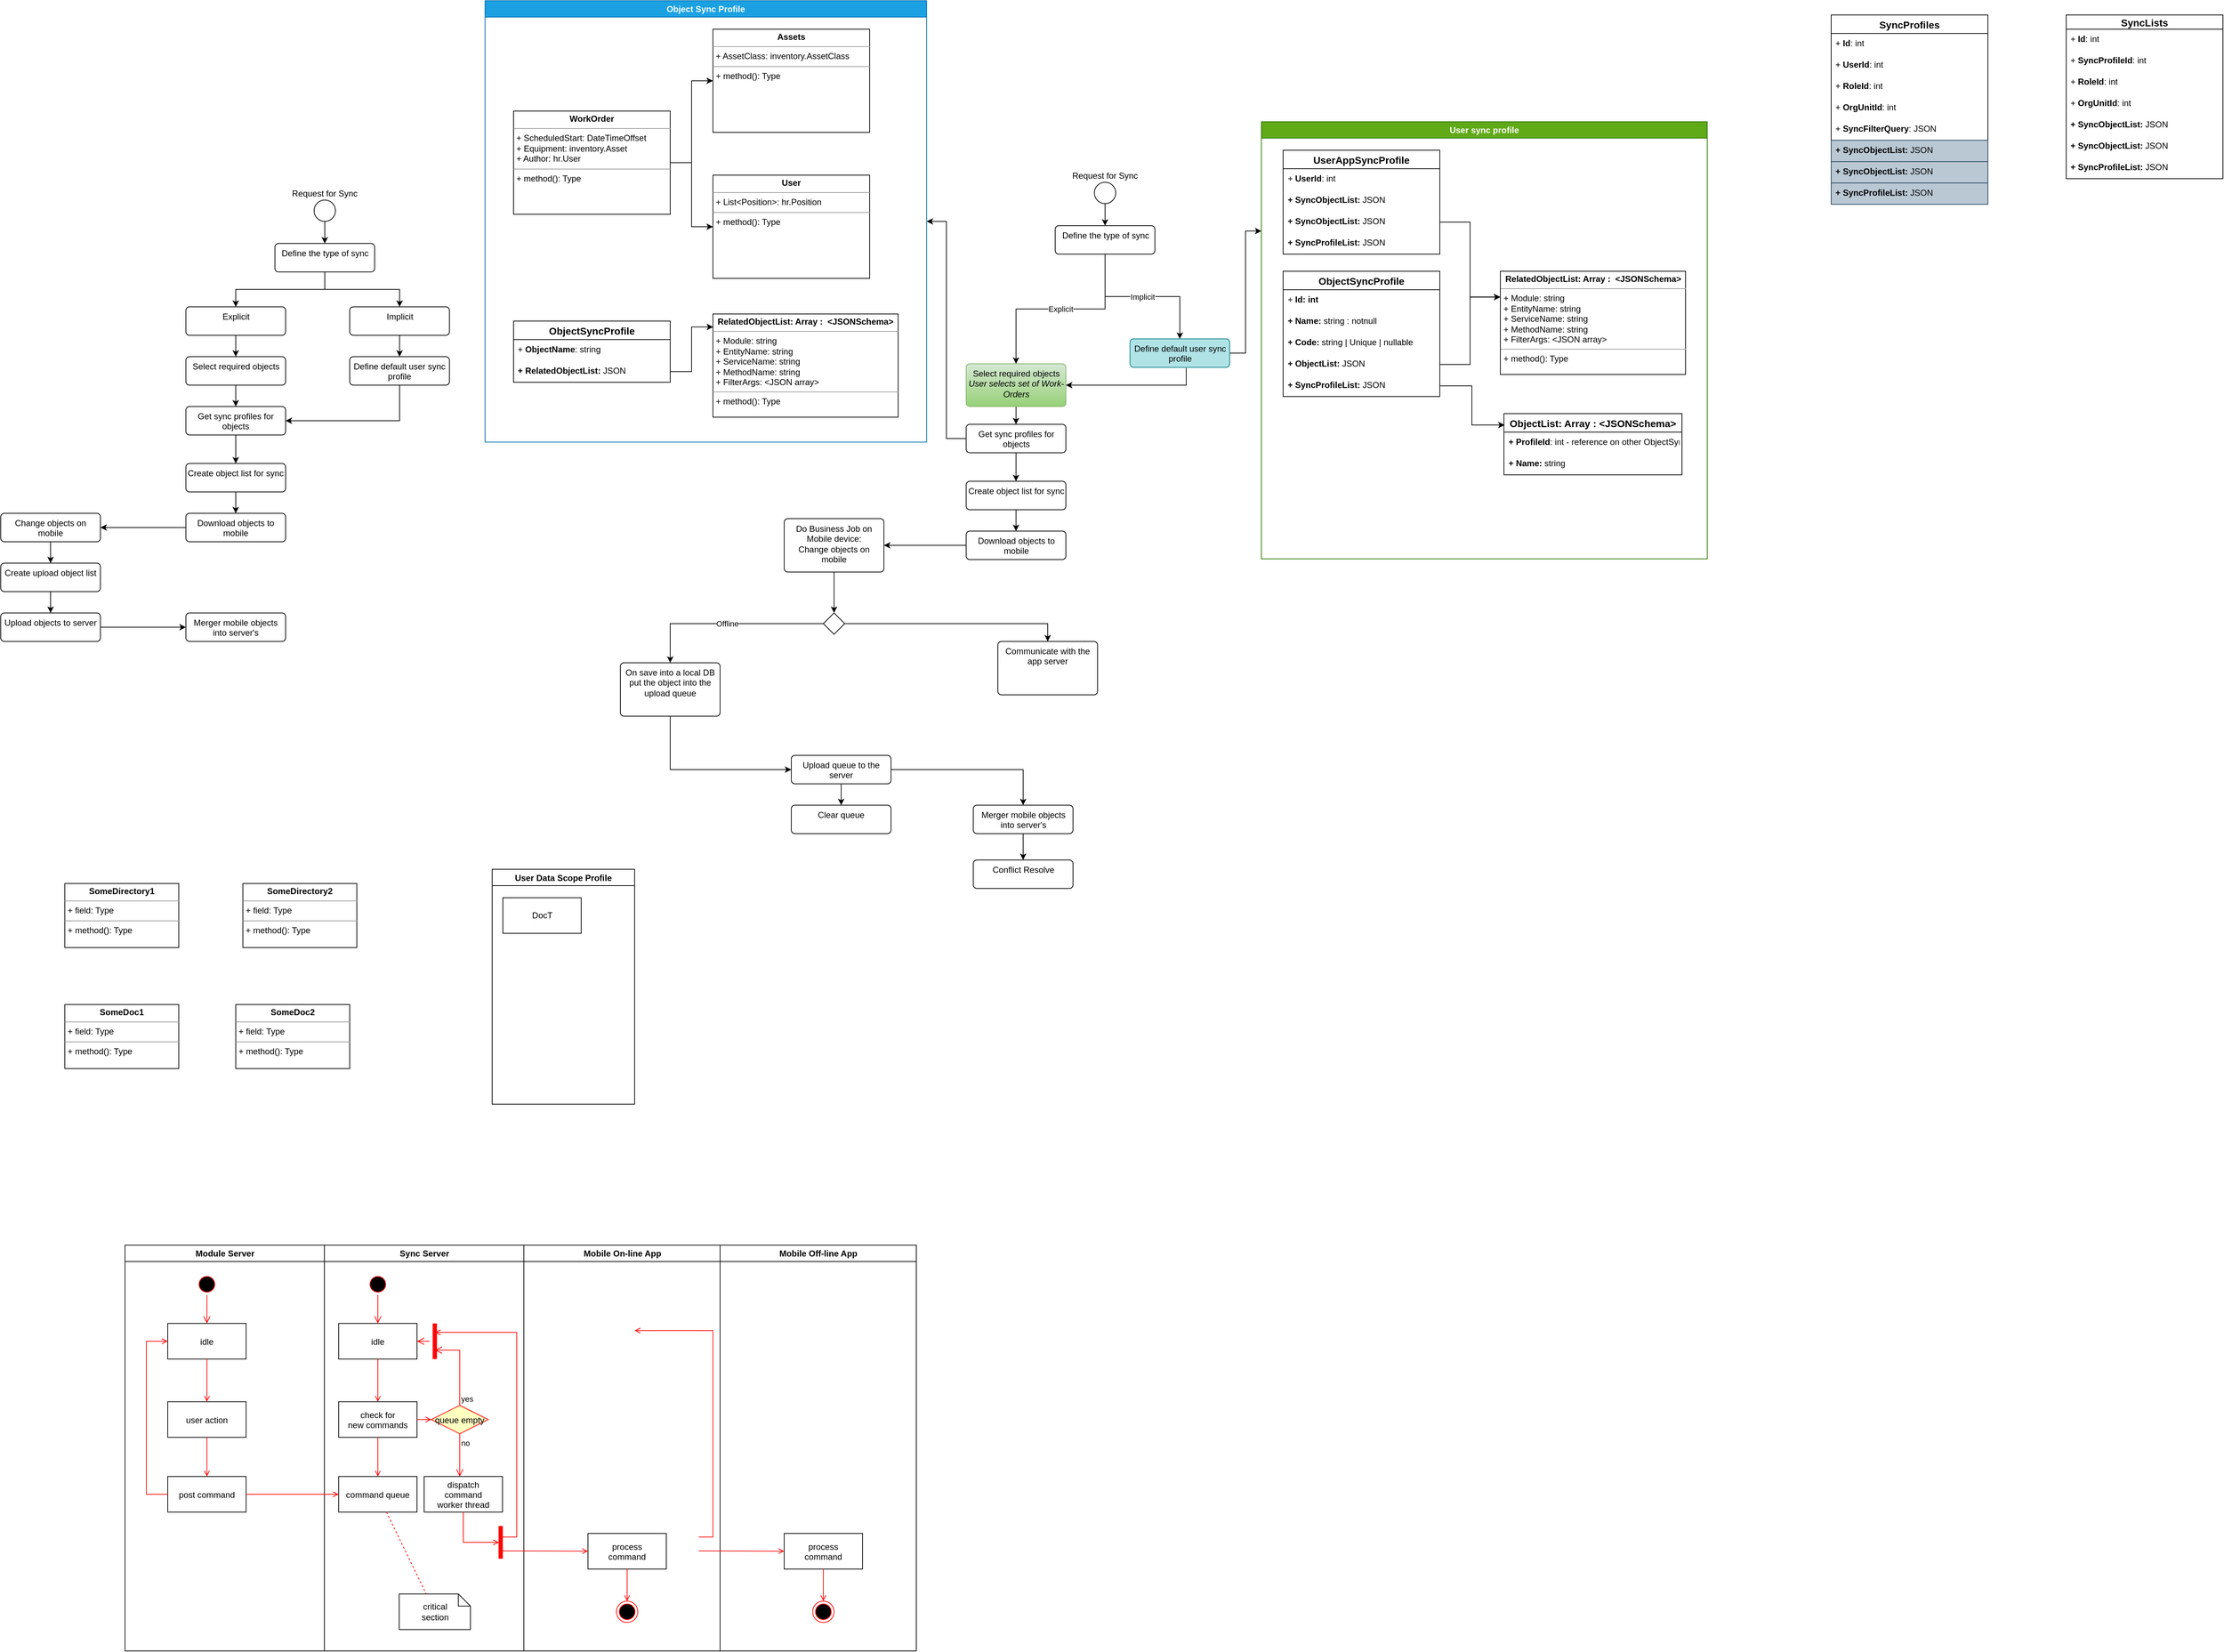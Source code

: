 <mxfile version="20.7.4" type="device" pages="2"><diagram name="Common" id="e7e014a7-5840-1c2e-5031-d8a46d1fe8dd"><mxGraphModel dx="2603" dy="2496" grid="1" gridSize="10" guides="1" tooltips="1" connect="1" arrows="1" fold="1" page="1" pageScale="1" pageWidth="1169" pageHeight="826" background="#ffffff" math="0" shadow="0"><root><mxCell id="0"/><mxCell id="1" parent="0"/><mxCell id="2" value="Module Server" style="swimlane;whiteSpace=wrap" parent="1" vertex="1"><mxGeometry x="164.5" y="128" width="280" height="570" as="geometry"/></mxCell><mxCell id="5" value="" style="ellipse;shape=startState;fillColor=#000000;strokeColor=#ff0000;" parent="2" vertex="1"><mxGeometry x="100" y="40" width="30" height="30" as="geometry"/></mxCell><mxCell id="6" value="" style="edgeStyle=elbowEdgeStyle;elbow=horizontal;verticalAlign=bottom;endArrow=open;endSize=8;strokeColor=#FF0000;endFill=1;rounded=0" parent="2" source="5" target="7" edge="1"><mxGeometry x="100" y="40" as="geometry"><mxPoint x="115" y="110" as="targetPoint"/></mxGeometry></mxCell><mxCell id="7" value="idle" style="" parent="2" vertex="1"><mxGeometry x="60" y="110" width="110" height="50" as="geometry"/></mxCell><mxCell id="8" value="user action" style="" parent="2" vertex="1"><mxGeometry x="60" y="220" width="110" height="50" as="geometry"/></mxCell><mxCell id="9" value="" style="endArrow=open;strokeColor=#FF0000;endFill=1;rounded=0" parent="2" source="7" target="8" edge="1"><mxGeometry relative="1" as="geometry"/></mxCell><mxCell id="10" value="post command" style="" parent="2" vertex="1"><mxGeometry x="60" y="325" width="110" height="50" as="geometry"/></mxCell><mxCell id="11" value="" style="endArrow=open;strokeColor=#FF0000;endFill=1;rounded=0" parent="2" source="8" target="10" edge="1"><mxGeometry relative="1" as="geometry"/></mxCell><mxCell id="12" value="" style="edgeStyle=elbowEdgeStyle;elbow=horizontal;strokeColor=#FF0000;endArrow=open;endFill=1;rounded=0" parent="2" source="10" target="7" edge="1"><mxGeometry width="100" height="100" relative="1" as="geometry"><mxPoint x="160" y="290" as="sourcePoint"/><mxPoint x="260" y="190" as="targetPoint"/><Array as="points"><mxPoint x="30" y="250"/></Array></mxGeometry></mxCell><mxCell id="3" value="Sync Server" style="swimlane;whiteSpace=wrap" parent="1" vertex="1"><mxGeometry x="444.5" y="128" width="280" height="570" as="geometry"/></mxCell><mxCell id="13" value="" style="ellipse;shape=startState;fillColor=#000000;strokeColor=#ff0000;" parent="3" vertex="1"><mxGeometry x="60" y="40" width="30" height="30" as="geometry"/></mxCell><mxCell id="14" value="" style="edgeStyle=elbowEdgeStyle;elbow=horizontal;verticalAlign=bottom;endArrow=open;endSize=8;strokeColor=#FF0000;endFill=1;rounded=0" parent="3" source="13" target="15" edge="1"><mxGeometry x="40" y="20" as="geometry"><mxPoint x="55" y="90" as="targetPoint"/></mxGeometry></mxCell><mxCell id="15" value="idle" style="" parent="3" vertex="1"><mxGeometry x="20" y="110" width="110" height="50" as="geometry"/></mxCell><mxCell id="16" value="check for &#10;new commands" style="" parent="3" vertex="1"><mxGeometry x="20" y="220" width="110" height="50" as="geometry"/></mxCell><mxCell id="17" value="" style="endArrow=open;strokeColor=#FF0000;endFill=1;rounded=0" parent="3" source="15" target="16" edge="1"><mxGeometry relative="1" as="geometry"/></mxCell><mxCell id="18" value="command queue" style="" parent="3" vertex="1"><mxGeometry x="20" y="325" width="110" height="50" as="geometry"/></mxCell><mxCell id="19" value="" style="endArrow=open;strokeColor=#FF0000;endFill=1;rounded=0" parent="3" source="16" target="18" edge="1"><mxGeometry relative="1" as="geometry"/></mxCell><mxCell id="21" value="queue empty" style="rhombus;fillColor=#ffffc0;strokeColor=#ff0000;" parent="3" vertex="1"><mxGeometry x="150" y="225" width="80" height="40" as="geometry"/></mxCell><mxCell id="22" value="yes" style="edgeStyle=elbowEdgeStyle;elbow=horizontal;align=left;verticalAlign=bottom;endArrow=open;endSize=8;strokeColor=#FF0000;exitX=0.5;exitY=0;endFill=1;rounded=0;entryX=0.75;entryY=0.5;entryPerimeter=0" parent="3" source="21" target="25" edge="1"><mxGeometry x="-1" relative="1" as="geometry"><mxPoint x="160" y="150" as="targetPoint"/><Array as="points"><mxPoint x="190" y="180"/></Array></mxGeometry></mxCell><mxCell id="23" value="no" style="edgeStyle=elbowEdgeStyle;elbow=horizontal;align=left;verticalAlign=top;endArrow=open;endSize=8;strokeColor=#FF0000;endFill=1;rounded=0" parent="3" source="21" target="30" edge="1"><mxGeometry x="-1" relative="1" as="geometry"><mxPoint x="190" y="305" as="targetPoint"/></mxGeometry></mxCell><mxCell id="24" value="" style="endArrow=open;strokeColor=#FF0000;endFill=1;rounded=0" parent="3" source="16" target="21" edge="1"><mxGeometry relative="1" as="geometry"/></mxCell><mxCell id="25" value="" style="shape=line;strokeWidth=6;strokeColor=#ff0000;rotation=90" parent="3" vertex="1"><mxGeometry x="130" y="127.5" width="50" height="15" as="geometry"/></mxCell><mxCell id="26" value="" style="edgeStyle=elbowEdgeStyle;elbow=horizontal;verticalAlign=bottom;endArrow=open;endSize=8;strokeColor=#FF0000;endFill=1;rounded=0" parent="3" source="25" target="15" edge="1"><mxGeometry x="130" y="90" as="geometry"><mxPoint x="230" y="140" as="targetPoint"/></mxGeometry></mxCell><mxCell id="30" value="dispatch&#10;command&#10;worker thread" style="" parent="3" vertex="1"><mxGeometry x="140" y="325" width="110" height="50" as="geometry"/></mxCell><mxCell id="31" value="critical&#10;section" style="shape=note;whiteSpace=wrap;size=17" parent="3" vertex="1"><mxGeometry x="105" y="490" width="100" height="50" as="geometry"/></mxCell><mxCell id="32" value="" style="endArrow=none;strokeColor=#FF0000;endFill=0;rounded=0;dashed=1" parent="3" source="18" target="31" edge="1"><mxGeometry relative="1" as="geometry"/></mxCell><mxCell id="34" value="" style="whiteSpace=wrap;strokeColor=#FF0000;fillColor=#FF0000" parent="3" vertex="1"><mxGeometry x="245" y="395" width="5" height="45" as="geometry"/></mxCell><mxCell id="41" value="" style="edgeStyle=elbowEdgeStyle;elbow=horizontal;entryX=0;entryY=0.5;strokeColor=#FF0000;endArrow=open;endFill=1;rounded=0" parent="3" source="30" target="34" edge="1"><mxGeometry width="100" height="100" relative="1" as="geometry"><mxPoint x="60" y="480" as="sourcePoint"/><mxPoint x="160" y="380" as="targetPoint"/><Array as="points"><mxPoint x="195" y="400"/></Array></mxGeometry></mxCell><mxCell id="4" value="Mobile On-line App" style="swimlane;whiteSpace=wrap;startSize=23;" parent="1" vertex="1"><mxGeometry x="724.5" y="128" width="275.5" height="570" as="geometry"/></mxCell><mxCell id="33" value="process&#10;command" style="" parent="4" vertex="1"><mxGeometry x="90" y="405" width="110" height="50" as="geometry"/></mxCell><mxCell id="35" value="" style="edgeStyle=elbowEdgeStyle;elbow=horizontal;strokeColor=#FF0000;endArrow=open;endFill=1;rounded=0;entryX=0.25;entryY=0.5;entryPerimeter=0" parent="4" target="25" edge="1"><mxGeometry width="100" height="100" relative="1" as="geometry"><mxPoint x="-30" y="410" as="sourcePoint"/><mxPoint x="-120" y="120" as="targetPoint"/><Array as="points"><mxPoint x="-10" y="135"/></Array></mxGeometry></mxCell><mxCell id="37" value="" style="edgeStyle=none;strokeColor=#FF0000;endArrow=open;endFill=1;rounded=0" parent="4" target="33" edge="1"><mxGeometry width="100" height="100" relative="1" as="geometry"><mxPoint x="-30" y="429.5" as="sourcePoint"/><mxPoint x="90" y="429.5" as="targetPoint"/></mxGeometry></mxCell><mxCell id="38" value="" style="ellipse;shape=endState;fillColor=#000000;strokeColor=#ff0000" parent="4" vertex="1"><mxGeometry x="130" y="500" width="30" height="30" as="geometry"/></mxCell><mxCell id="39" value="" style="endArrow=open;strokeColor=#FF0000;endFill=1;rounded=0" parent="4" source="33" target="38" edge="1"><mxGeometry relative="1" as="geometry"/></mxCell><mxCell id="20" value="" style="endArrow=open;strokeColor=#FF0000;endFill=1;rounded=0" parent="1" source="10" target="18" edge="1"><mxGeometry relative="1" as="geometry"/></mxCell><mxCell id="OcPNVR5QsY67II1KAnxk-53" value="Mobile Off-line App" style="swimlane;whiteSpace=wrap;startSize=23;" parent="1" vertex="1"><mxGeometry x="1000" y="128" width="275.5" height="570" as="geometry"/></mxCell><mxCell id="OcPNVR5QsY67II1KAnxk-54" value="process&#10;command" style="" parent="OcPNVR5QsY67II1KAnxk-53" vertex="1"><mxGeometry x="90" y="405" width="110" height="50" as="geometry"/></mxCell><mxCell id="OcPNVR5QsY67II1KAnxk-55" value="" style="edgeStyle=elbowEdgeStyle;elbow=horizontal;strokeColor=#FF0000;endArrow=open;endFill=1;rounded=0;entryX=0.25;entryY=0.5;entryPerimeter=0" parent="OcPNVR5QsY67II1KAnxk-53" edge="1"><mxGeometry width="100" height="100" relative="1" as="geometry"><mxPoint x="-30" y="410" as="sourcePoint"/><mxPoint x="-120" y="120" as="targetPoint"/><Array as="points"><mxPoint x="-10" y="135"/></Array></mxGeometry></mxCell><mxCell id="OcPNVR5QsY67II1KAnxk-56" value="" style="edgeStyle=none;strokeColor=#FF0000;endArrow=open;endFill=1;rounded=0" parent="OcPNVR5QsY67II1KAnxk-53" target="OcPNVR5QsY67II1KAnxk-54" edge="1"><mxGeometry width="100" height="100" relative="1" as="geometry"><mxPoint x="-30" y="429.5" as="sourcePoint"/><mxPoint x="90" y="429.5" as="targetPoint"/></mxGeometry></mxCell><mxCell id="OcPNVR5QsY67II1KAnxk-57" value="" style="ellipse;shape=endState;fillColor=#000000;strokeColor=#ff0000" parent="OcPNVR5QsY67II1KAnxk-53" vertex="1"><mxGeometry x="130" y="500" width="30" height="30" as="geometry"/></mxCell><mxCell id="OcPNVR5QsY67II1KAnxk-58" value="" style="endArrow=open;strokeColor=#FF0000;endFill=1;rounded=0" parent="OcPNVR5QsY67II1KAnxk-53" source="OcPNVR5QsY67II1KAnxk-54" target="OcPNVR5QsY67II1KAnxk-57" edge="1"><mxGeometry relative="1" as="geometry"/></mxCell><mxCell id="ZNuJ8HaLEl6DQSjuQc1f-42" value="&lt;p style=&quot;margin:0px;margin-top:4px;text-align:center;&quot;&gt;&lt;b&gt;SomeDirectory1&lt;/b&gt;&lt;/p&gt;&lt;hr size=&quot;1&quot;&gt;&lt;p style=&quot;margin:0px;margin-left:4px;&quot;&gt;+ field: Type&lt;/p&gt;&lt;hr size=&quot;1&quot;&gt;&lt;p style=&quot;margin:0px;margin-left:4px;&quot;&gt;+ method(): Type&lt;/p&gt;" style="verticalAlign=top;align=left;overflow=fill;fontSize=12;fontFamily=Helvetica;html=1;" parent="1" vertex="1"><mxGeometry x="80" y="-380" width="160" height="90" as="geometry"/></mxCell><mxCell id="ZNuJ8HaLEl6DQSjuQc1f-43" value="&lt;p style=&quot;margin:0px;margin-top:4px;text-align:center;&quot;&gt;&lt;b&gt;SomeDirectory2&lt;/b&gt;&lt;/p&gt;&lt;hr size=&quot;1&quot;&gt;&lt;p style=&quot;margin:0px;margin-left:4px;&quot;&gt;+ field: Type&lt;/p&gt;&lt;hr size=&quot;1&quot;&gt;&lt;p style=&quot;margin:0px;margin-left:4px;&quot;&gt;+ method(): Type&lt;/p&gt;" style="verticalAlign=top;align=left;overflow=fill;fontSize=12;fontFamily=Helvetica;html=1;" parent="1" vertex="1"><mxGeometry x="330" y="-380" width="160" height="90" as="geometry"/></mxCell><mxCell id="ZNuJ8HaLEl6DQSjuQc1f-44" value="&lt;p style=&quot;margin:0px;margin-top:4px;text-align:center;&quot;&gt;&lt;b&gt;SomeDoc1&lt;/b&gt;&lt;/p&gt;&lt;hr size=&quot;1&quot;&gt;&lt;p style=&quot;margin:0px;margin-left:4px;&quot;&gt;+ field: Type&lt;/p&gt;&lt;hr size=&quot;1&quot;&gt;&lt;p style=&quot;margin:0px;margin-left:4px;&quot;&gt;+ method(): Type&lt;/p&gt;" style="verticalAlign=top;align=left;overflow=fill;fontSize=12;fontFamily=Helvetica;html=1;" parent="1" vertex="1"><mxGeometry x="80" y="-210" width="160" height="90" as="geometry"/></mxCell><mxCell id="ZNuJ8HaLEl6DQSjuQc1f-45" value="&lt;p style=&quot;margin:0px;margin-top:4px;text-align:center;&quot;&gt;&lt;b&gt;SomeDoc2&lt;/b&gt;&lt;/p&gt;&lt;hr size=&quot;1&quot;&gt;&lt;p style=&quot;margin:0px;margin-left:4px;&quot;&gt;+ field: Type&lt;/p&gt;&lt;hr size=&quot;1&quot;&gt;&lt;p style=&quot;margin:0px;margin-left:4px;&quot;&gt;+ method(): Type&lt;/p&gt;" style="verticalAlign=top;align=left;overflow=fill;fontSize=12;fontFamily=Helvetica;html=1;" parent="1" vertex="1"><mxGeometry x="320" y="-210" width="160" height="90" as="geometry"/></mxCell><mxCell id="ZNuJ8HaLEl6DQSjuQc1f-46" value="User Data Scope Profile" style="swimlane;" parent="1" vertex="1"><mxGeometry x="680" y="-400" width="200" height="330" as="geometry"/></mxCell><mxCell id="ZNuJ8HaLEl6DQSjuQc1f-48" value="DocT" style="html=1;" parent="ZNuJ8HaLEl6DQSjuQc1f-46" vertex="1"><mxGeometry x="15" y="40" width="110" height="50" as="geometry"/></mxCell><mxCell id="ZNuJ8HaLEl6DQSjuQc1f-51" style="edgeStyle=orthogonalEdgeStyle;rounded=0;orthogonalLoop=1;jettySize=auto;html=1;exitX=0.5;exitY=1;exitDx=0;exitDy=0;" parent="1" source="ZNuJ8HaLEl6DQSjuQc1f-49" target="ZNuJ8HaLEl6DQSjuQc1f-50" edge="1"><mxGeometry relative="1" as="geometry"/></mxCell><mxCell id="ZNuJ8HaLEl6DQSjuQc1f-49" value="Request for Sync" style="ellipse;spacingTop=-50;" parent="1" vertex="1"><mxGeometry x="430" y="-1340" width="30" height="30" as="geometry"/></mxCell><mxCell id="ZNuJ8HaLEl6DQSjuQc1f-54" style="edgeStyle=orthogonalEdgeStyle;rounded=0;orthogonalLoop=1;jettySize=auto;html=1;exitX=0.5;exitY=1;exitDx=0;exitDy=0;" parent="1" source="ZNuJ8HaLEl6DQSjuQc1f-50" target="ZNuJ8HaLEl6DQSjuQc1f-53" edge="1"><mxGeometry relative="1" as="geometry"/></mxCell><mxCell id="ZNuJ8HaLEl6DQSjuQc1f-55" style="edgeStyle=orthogonalEdgeStyle;rounded=0;orthogonalLoop=1;jettySize=auto;html=1;exitX=0.5;exitY=1;exitDx=0;exitDy=0;entryX=0.5;entryY=0;entryDx=0;entryDy=0;" parent="1" source="ZNuJ8HaLEl6DQSjuQc1f-50" target="ZNuJ8HaLEl6DQSjuQc1f-52" edge="1"><mxGeometry relative="1" as="geometry"/></mxCell><mxCell id="ZNuJ8HaLEl6DQSjuQc1f-50" value="Define the type of sync" style="html=1;align=center;verticalAlign=top;rounded=1;absoluteArcSize=1;arcSize=10;dashed=0;" parent="1" vertex="1"><mxGeometry x="375" y="-1279" width="140" height="40" as="geometry"/></mxCell><mxCell id="ZNuJ8HaLEl6DQSjuQc1f-59" style="edgeStyle=orthogonalEdgeStyle;rounded=0;orthogonalLoop=1;jettySize=auto;html=1;exitX=0.5;exitY=1;exitDx=0;exitDy=0;entryX=0.5;entryY=0;entryDx=0;entryDy=0;" parent="1" source="ZNuJ8HaLEl6DQSjuQc1f-52" target="ZNuJ8HaLEl6DQSjuQc1f-58" edge="1"><mxGeometry relative="1" as="geometry"/></mxCell><mxCell id="ZNuJ8HaLEl6DQSjuQc1f-52" value="Explicit" style="html=1;align=center;verticalAlign=top;rounded=1;absoluteArcSize=1;arcSize=10;dashed=0;" parent="1" vertex="1"><mxGeometry x="250" y="-1190" width="140" height="40" as="geometry"/></mxCell><mxCell id="ZNuJ8HaLEl6DQSjuQc1f-57" style="edgeStyle=orthogonalEdgeStyle;rounded=0;orthogonalLoop=1;jettySize=auto;html=1;exitX=0.5;exitY=1;exitDx=0;exitDy=0;entryX=0.5;entryY=0;entryDx=0;entryDy=0;" parent="1" source="ZNuJ8HaLEl6DQSjuQc1f-53" target="ZNuJ8HaLEl6DQSjuQc1f-56" edge="1"><mxGeometry relative="1" as="geometry"/></mxCell><mxCell id="ZNuJ8HaLEl6DQSjuQc1f-53" value="Implicit" style="html=1;align=center;verticalAlign=top;rounded=1;absoluteArcSize=1;arcSize=10;dashed=0;" parent="1" vertex="1"><mxGeometry x="480" y="-1190" width="140" height="40" as="geometry"/></mxCell><mxCell id="ZNuJ8HaLEl6DQSjuQc1f-64" style="edgeStyle=orthogonalEdgeStyle;rounded=0;orthogonalLoop=1;jettySize=auto;html=1;exitX=0.5;exitY=1;exitDx=0;exitDy=0;entryX=1;entryY=0.5;entryDx=0;entryDy=0;" parent="1" source="ZNuJ8HaLEl6DQSjuQc1f-56" target="ZNuJ8HaLEl6DQSjuQc1f-60" edge="1"><mxGeometry relative="1" as="geometry"/></mxCell><mxCell id="ZNuJ8HaLEl6DQSjuQc1f-56" value="Define default user sync profile" style="html=1;align=center;verticalAlign=top;rounded=1;absoluteArcSize=1;arcSize=10;dashed=0;whiteSpace=wrap;" parent="1" vertex="1"><mxGeometry x="480" y="-1120" width="140" height="40" as="geometry"/></mxCell><mxCell id="ZNuJ8HaLEl6DQSjuQc1f-62" style="edgeStyle=orthogonalEdgeStyle;rounded=0;orthogonalLoop=1;jettySize=auto;html=1;exitX=0.5;exitY=1;exitDx=0;exitDy=0;entryX=0.5;entryY=0;entryDx=0;entryDy=0;" parent="1" source="ZNuJ8HaLEl6DQSjuQc1f-58" target="ZNuJ8HaLEl6DQSjuQc1f-60" edge="1"><mxGeometry relative="1" as="geometry"/></mxCell><mxCell id="ZNuJ8HaLEl6DQSjuQc1f-58" value="Select required objects" style="html=1;align=center;verticalAlign=top;rounded=1;absoluteArcSize=1;arcSize=10;dashed=0;" parent="1" vertex="1"><mxGeometry x="250" y="-1120" width="140" height="40" as="geometry"/></mxCell><mxCell id="ZNuJ8HaLEl6DQSjuQc1f-63" style="edgeStyle=orthogonalEdgeStyle;rounded=0;orthogonalLoop=1;jettySize=auto;html=1;exitX=0.5;exitY=1;exitDx=0;exitDy=0;entryX=0.5;entryY=0;entryDx=0;entryDy=0;" parent="1" source="ZNuJ8HaLEl6DQSjuQc1f-60" target="ZNuJ8HaLEl6DQSjuQc1f-61" edge="1"><mxGeometry relative="1" as="geometry"/></mxCell><mxCell id="ZNuJ8HaLEl6DQSjuQc1f-60" value="Get sync profiles for objects" style="html=1;align=center;verticalAlign=top;rounded=1;absoluteArcSize=1;arcSize=10;dashed=0;whiteSpace=wrap;" parent="1" vertex="1"><mxGeometry x="250" y="-1050" width="140" height="40" as="geometry"/></mxCell><mxCell id="ZNuJ8HaLEl6DQSjuQc1f-66" style="edgeStyle=orthogonalEdgeStyle;rounded=0;orthogonalLoop=1;jettySize=auto;html=1;exitX=0.5;exitY=1;exitDx=0;exitDy=0;entryX=0.5;entryY=0;entryDx=0;entryDy=0;" parent="1" source="ZNuJ8HaLEl6DQSjuQc1f-61" target="ZNuJ8HaLEl6DQSjuQc1f-65" edge="1"><mxGeometry relative="1" as="geometry"/></mxCell><mxCell id="ZNuJ8HaLEl6DQSjuQc1f-61" value="Create object list for sync" style="html=1;align=center;verticalAlign=top;rounded=1;absoluteArcSize=1;arcSize=10;dashed=0;whiteSpace=wrap;" parent="1" vertex="1"><mxGeometry x="250" y="-970" width="140" height="40" as="geometry"/></mxCell><mxCell id="ZNuJ8HaLEl6DQSjuQc1f-68" style="edgeStyle=orthogonalEdgeStyle;rounded=0;orthogonalLoop=1;jettySize=auto;html=1;exitX=0;exitY=0.5;exitDx=0;exitDy=0;entryX=1;entryY=0.5;entryDx=0;entryDy=0;" parent="1" source="ZNuJ8HaLEl6DQSjuQc1f-65" target="ZNuJ8HaLEl6DQSjuQc1f-67" edge="1"><mxGeometry relative="1" as="geometry"/></mxCell><mxCell id="ZNuJ8HaLEl6DQSjuQc1f-65" value="Download objects to mobile" style="html=1;align=center;verticalAlign=top;rounded=1;absoluteArcSize=1;arcSize=10;dashed=0;whiteSpace=wrap;" parent="1" vertex="1"><mxGeometry x="250" y="-900" width="140" height="40" as="geometry"/></mxCell><mxCell id="ZNuJ8HaLEl6DQSjuQc1f-72" style="edgeStyle=orthogonalEdgeStyle;rounded=0;orthogonalLoop=1;jettySize=auto;html=1;exitX=0.5;exitY=1;exitDx=0;exitDy=0;entryX=0.5;entryY=0;entryDx=0;entryDy=0;" parent="1" source="ZNuJ8HaLEl6DQSjuQc1f-67" target="ZNuJ8HaLEl6DQSjuQc1f-69" edge="1"><mxGeometry relative="1" as="geometry"/></mxCell><mxCell id="ZNuJ8HaLEl6DQSjuQc1f-67" value="Change objects on mobile" style="html=1;align=center;verticalAlign=top;rounded=1;absoluteArcSize=1;arcSize=10;dashed=0;whiteSpace=wrap;" parent="1" vertex="1"><mxGeometry x="-10" y="-900" width="140" height="40" as="geometry"/></mxCell><mxCell id="ZNuJ8HaLEl6DQSjuQc1f-73" style="edgeStyle=orthogonalEdgeStyle;rounded=0;orthogonalLoop=1;jettySize=auto;html=1;exitX=0.5;exitY=1;exitDx=0;exitDy=0;entryX=0.5;entryY=0;entryDx=0;entryDy=0;" parent="1" source="ZNuJ8HaLEl6DQSjuQc1f-69" target="ZNuJ8HaLEl6DQSjuQc1f-70" edge="1"><mxGeometry relative="1" as="geometry"/></mxCell><mxCell id="ZNuJ8HaLEl6DQSjuQc1f-69" value="Create upload object list" style="html=1;align=center;verticalAlign=top;rounded=1;absoluteArcSize=1;arcSize=10;dashed=0;whiteSpace=wrap;" parent="1" vertex="1"><mxGeometry x="-10" y="-830" width="140" height="40" as="geometry"/></mxCell><mxCell id="ZNuJ8HaLEl6DQSjuQc1f-74" style="edgeStyle=orthogonalEdgeStyle;rounded=0;orthogonalLoop=1;jettySize=auto;html=1;exitX=1;exitY=0.5;exitDx=0;exitDy=0;" parent="1" source="ZNuJ8HaLEl6DQSjuQc1f-70" target="ZNuJ8HaLEl6DQSjuQc1f-71" edge="1"><mxGeometry relative="1" as="geometry"/></mxCell><mxCell id="ZNuJ8HaLEl6DQSjuQc1f-70" value="Upload objects to server" style="html=1;align=center;verticalAlign=top;rounded=1;absoluteArcSize=1;arcSize=10;dashed=0;whiteSpace=wrap;" parent="1" vertex="1"><mxGeometry x="-10" y="-760" width="140" height="40" as="geometry"/></mxCell><mxCell id="ZNuJ8HaLEl6DQSjuQc1f-71" value="Merger mobile objects into server's" style="html=1;align=center;verticalAlign=top;rounded=1;absoluteArcSize=1;arcSize=10;dashed=0;whiteSpace=wrap;" parent="1" vertex="1"><mxGeometry x="250" y="-760" width="140" height="40" as="geometry"/></mxCell><mxCell id="rJTe4lVsvQhJX86Q5w7L-41" style="edgeStyle=orthogonalEdgeStyle;rounded=0;orthogonalLoop=1;jettySize=auto;html=1;exitX=0.5;exitY=1;exitDx=0;exitDy=0;" parent="1" source="rJTe4lVsvQhJX86Q5w7L-42" target="rJTe4lVsvQhJX86Q5w7L-45" edge="1"><mxGeometry relative="1" as="geometry"/></mxCell><mxCell id="rJTe4lVsvQhJX86Q5w7L-42" value="Request for Sync" style="ellipse;spacingTop=-50;" parent="1" vertex="1"><mxGeometry x="1525.5" y="-1365" width="30" height="30" as="geometry"/></mxCell><mxCell id="rJTe4lVsvQhJX86Q5w7L-43" value="Implicit" style="edgeStyle=orthogonalEdgeStyle;rounded=0;orthogonalLoop=1;jettySize=auto;html=1;exitX=0.5;exitY=1;exitDx=0;exitDy=0;entryX=0.5;entryY=0;entryDx=0;entryDy=0;" parent="1" source="rJTe4lVsvQhJX86Q5w7L-45" target="rJTe4lVsvQhJX86Q5w7L-51" edge="1"><mxGeometry relative="1" as="geometry"><mxPoint x="1645.5" y="-1215" as="targetPoint"/></mxGeometry></mxCell><mxCell id="rJTe4lVsvQhJX86Q5w7L-44" value="Explicit" style="edgeStyle=orthogonalEdgeStyle;rounded=0;orthogonalLoop=1;jettySize=auto;html=1;exitX=0.5;exitY=1;exitDx=0;exitDy=0;entryX=0.5;entryY=0;entryDx=0;entryDy=0;" parent="1" source="rJTe4lVsvQhJX86Q5w7L-45" target="rJTe4lVsvQhJX86Q5w7L-53" edge="1"><mxGeometry relative="1" as="geometry"><mxPoint x="1415.5" y="-1215" as="targetPoint"/></mxGeometry></mxCell><mxCell id="rJTe4lVsvQhJX86Q5w7L-45" value="Define the type of sync" style="html=1;align=center;verticalAlign=top;rounded=1;absoluteArcSize=1;arcSize=10;dashed=0;" parent="1" vertex="1"><mxGeometry x="1470.5" y="-1304" width="140" height="40" as="geometry"/></mxCell><mxCell id="rJTe4lVsvQhJX86Q5w7L-50" style="edgeStyle=orthogonalEdgeStyle;rounded=0;orthogonalLoop=1;jettySize=auto;html=1;exitX=0.564;exitY=1.025;exitDx=0;exitDy=0;entryX=1;entryY=0.5;entryDx=0;entryDy=0;exitPerimeter=0;" parent="1" source="rJTe4lVsvQhJX86Q5w7L-51" target="rJTe4lVsvQhJX86Q5w7L-53" edge="1"><mxGeometry relative="1" as="geometry"><mxPoint x="1645.5" y="-1055" as="sourcePoint"/></mxGeometry></mxCell><mxCell id="rJTe4lVsvQhJX86Q5w7L-120" style="edgeStyle=orthogonalEdgeStyle;rounded=0;orthogonalLoop=1;jettySize=auto;html=1;exitX=1;exitY=0.5;exitDx=0;exitDy=0;entryX=0;entryY=0.25;entryDx=0;entryDy=0;" parent="1" source="rJTe4lVsvQhJX86Q5w7L-51" target="rJTe4lVsvQhJX86Q5w7L-119" edge="1"><mxGeometry relative="1" as="geometry"/></mxCell><mxCell id="rJTe4lVsvQhJX86Q5w7L-51" value="Define default user sync profile" style="html=1;align=center;verticalAlign=top;rounded=1;absoluteArcSize=1;arcSize=10;dashed=0;whiteSpace=wrap;fillColor=#b0e3e6;strokeColor=#0e8088;" parent="1" vertex="1"><mxGeometry x="1575.5" y="-1145" width="140" height="40" as="geometry"/></mxCell><mxCell id="rJTe4lVsvQhJX86Q5w7L-52" style="edgeStyle=orthogonalEdgeStyle;rounded=0;orthogonalLoop=1;jettySize=auto;html=1;entryX=0.5;entryY=0;entryDx=0;entryDy=0;exitX=0.5;exitY=1;exitDx=0;exitDy=0;" parent="1" source="rJTe4lVsvQhJX86Q5w7L-53" target="rJTe4lVsvQhJX86Q5w7L-55" edge="1"><mxGeometry relative="1" as="geometry"><mxPoint x="1335.5" y="-1065" as="sourcePoint"/></mxGeometry></mxCell><mxCell id="rJTe4lVsvQhJX86Q5w7L-53" value="Select required objects&lt;br&gt;&lt;i&gt;User selects set of Work-Orders&lt;/i&gt;" style="html=1;align=center;verticalAlign=top;rounded=1;absoluteArcSize=1;arcSize=10;dashed=0;whiteSpace=wrap;fillColor=#d5e8d4;strokeColor=#82b366;gradientColor=#97d077;" parent="1" vertex="1"><mxGeometry x="1345.5" y="-1110" width="140" height="60" as="geometry"/></mxCell><mxCell id="rJTe4lVsvQhJX86Q5w7L-54" style="edgeStyle=orthogonalEdgeStyle;rounded=0;orthogonalLoop=1;jettySize=auto;html=1;exitX=0.5;exitY=1;exitDx=0;exitDy=0;entryX=0.5;entryY=0;entryDx=0;entryDy=0;" parent="1" source="rJTe4lVsvQhJX86Q5w7L-55" target="rJTe4lVsvQhJX86Q5w7L-57" edge="1"><mxGeometry relative="1" as="geometry"/></mxCell><mxCell id="rJTe4lVsvQhJX86Q5w7L-55" value="Get sync profiles for objects" style="html=1;align=center;verticalAlign=top;rounded=1;absoluteArcSize=1;arcSize=10;dashed=0;whiteSpace=wrap;" parent="1" vertex="1"><mxGeometry x="1345.5" y="-1025" width="140" height="40" as="geometry"/></mxCell><mxCell id="rJTe4lVsvQhJX86Q5w7L-56" style="edgeStyle=orthogonalEdgeStyle;rounded=0;orthogonalLoop=1;jettySize=auto;html=1;exitX=0.5;exitY=1;exitDx=0;exitDy=0;entryX=0.5;entryY=0;entryDx=0;entryDy=0;" parent="1" source="rJTe4lVsvQhJX86Q5w7L-57" target="rJTe4lVsvQhJX86Q5w7L-59" edge="1"><mxGeometry relative="1" as="geometry"/></mxCell><mxCell id="rJTe4lVsvQhJX86Q5w7L-85" style="edgeStyle=orthogonalEdgeStyle;rounded=0;orthogonalLoop=1;jettySize=auto;html=1;exitX=0;exitY=0.5;exitDx=0;exitDy=0;entryX=1;entryY=0.5;entryDx=0;entryDy=0;" parent="1" source="rJTe4lVsvQhJX86Q5w7L-55" target="rJTe4lVsvQhJX86Q5w7L-84" edge="1"><mxGeometry relative="1" as="geometry"/></mxCell><mxCell id="rJTe4lVsvQhJX86Q5w7L-57" value="Create object list for sync" style="html=1;align=center;verticalAlign=top;rounded=1;absoluteArcSize=1;arcSize=10;dashed=0;whiteSpace=wrap;" parent="1" vertex="1"><mxGeometry x="1345.5" y="-945" width="140" height="40" as="geometry"/></mxCell><mxCell id="rJTe4lVsvQhJX86Q5w7L-58" style="edgeStyle=orthogonalEdgeStyle;rounded=0;orthogonalLoop=1;jettySize=auto;html=1;exitX=0;exitY=0.5;exitDx=0;exitDy=0;entryX=1;entryY=0.5;entryDx=0;entryDy=0;" parent="1" source="rJTe4lVsvQhJX86Q5w7L-59" target="rJTe4lVsvQhJX86Q5w7L-61" edge="1"><mxGeometry relative="1" as="geometry"/></mxCell><mxCell id="rJTe4lVsvQhJX86Q5w7L-59" value="Download objects to mobile" style="html=1;align=center;verticalAlign=top;rounded=1;absoluteArcSize=1;arcSize=10;dashed=0;whiteSpace=wrap;" parent="1" vertex="1"><mxGeometry x="1345.5" y="-875" width="140" height="40" as="geometry"/></mxCell><mxCell id="rJTe4lVsvQhJX86Q5w7L-60" style="edgeStyle=orthogonalEdgeStyle;rounded=0;orthogonalLoop=1;jettySize=auto;html=1;exitX=0.5;exitY=1;exitDx=0;exitDy=0;entryX=0.5;entryY=0;entryDx=0;entryDy=0;" parent="1" source="rJTe4lVsvQhJX86Q5w7L-61" target="rJTe4lVsvQhJX86Q5w7L-88" edge="1"><mxGeometry relative="1" as="geometry"/></mxCell><mxCell id="rJTe4lVsvQhJX86Q5w7L-61" value="Do Business Job on Mobile device:&lt;br&gt;Change objects on mobile" style="html=1;align=center;verticalAlign=top;rounded=1;absoluteArcSize=1;arcSize=10;dashed=0;whiteSpace=wrap;" parent="1" vertex="1"><mxGeometry x="1090" y="-892.5" width="140" height="75" as="geometry"/></mxCell><mxCell id="rJTe4lVsvQhJX86Q5w7L-62" style="edgeStyle=orthogonalEdgeStyle;rounded=0;orthogonalLoop=1;jettySize=auto;html=1;exitX=0.5;exitY=1;exitDx=0;exitDy=0;entryX=0.5;entryY=0;entryDx=0;entryDy=0;" parent="1" source="rJTe4lVsvQhJX86Q5w7L-63" target="rJTe4lVsvQhJX86Q5w7L-65" edge="1"><mxGeometry relative="1" as="geometry"/></mxCell><mxCell id="rJTe4lVsvQhJX86Q5w7L-63" value="Upload queue to the server" style="html=1;align=center;verticalAlign=top;rounded=1;absoluteArcSize=1;arcSize=10;dashed=0;whiteSpace=wrap;" parent="1" vertex="1"><mxGeometry x="1100" y="-560" width="140" height="40" as="geometry"/></mxCell><mxCell id="rJTe4lVsvQhJX86Q5w7L-64" style="edgeStyle=orthogonalEdgeStyle;rounded=0;orthogonalLoop=1;jettySize=auto;html=1;exitX=1;exitY=0.5;exitDx=0;exitDy=0;" parent="1" source="rJTe4lVsvQhJX86Q5w7L-63" target="rJTe4lVsvQhJX86Q5w7L-66" edge="1"><mxGeometry relative="1" as="geometry"/></mxCell><mxCell id="rJTe4lVsvQhJX86Q5w7L-65" value="Clear queue" style="html=1;align=center;verticalAlign=top;rounded=1;absoluteArcSize=1;arcSize=10;dashed=0;whiteSpace=wrap;" parent="1" vertex="1"><mxGeometry x="1100" y="-490" width="140" height="40" as="geometry"/></mxCell><mxCell id="rJTe4lVsvQhJX86Q5w7L-124" style="edgeStyle=orthogonalEdgeStyle;rounded=0;orthogonalLoop=1;jettySize=auto;html=1;exitX=0.5;exitY=1;exitDx=0;exitDy=0;entryX=0.5;entryY=0;entryDx=0;entryDy=0;" parent="1" source="rJTe4lVsvQhJX86Q5w7L-66" target="rJTe4lVsvQhJX86Q5w7L-123" edge="1"><mxGeometry relative="1" as="geometry"/></mxCell><mxCell id="rJTe4lVsvQhJX86Q5w7L-66" value="Merger mobile objects into server's" style="html=1;align=center;verticalAlign=top;rounded=1;absoluteArcSize=1;arcSize=10;dashed=0;whiteSpace=wrap;" parent="1" vertex="1"><mxGeometry x="1355.5" y="-490" width="140" height="40" as="geometry"/></mxCell><mxCell id="rJTe4lVsvQhJX86Q5w7L-84" value="Object Sync Profile" style="swimlane;whiteSpace=wrap;html=1;fillColor=#1ba1e2;strokeColor=#006EAF;fontColor=#ffffff;" parent="1" vertex="1"><mxGeometry x="670" y="-1620" width="620" height="620" as="geometry"><mxRectangle x="670" y="-1620" width="140" height="30" as="alternateBounds"/></mxGeometry></mxCell><mxCell id="rJTe4lVsvQhJX86Q5w7L-69" value="&lt;p style=&quot;margin:0px;margin-top:4px;text-align:center;&quot;&gt;&lt;b&gt;Assets&lt;/b&gt;&lt;/p&gt;&lt;hr size=&quot;1&quot;&gt;&lt;p style=&quot;margin:0px;margin-left:4px;&quot;&gt;+ AssetClass: inventory.AssetClass&lt;br&gt;&lt;/p&gt;&lt;hr size=&quot;1&quot;&gt;&lt;p style=&quot;margin:0px;margin-left:4px;&quot;&gt;+ method(): Type&lt;/p&gt;" style="verticalAlign=top;align=left;overflow=fill;fontSize=12;fontFamily=Helvetica;html=1;" parent="rJTe4lVsvQhJX86Q5w7L-84" vertex="1"><mxGeometry x="320" y="40" width="220" height="145" as="geometry"/></mxCell><mxCell id="rJTe4lVsvQhJX86Q5w7L-71" value="&lt;p style=&quot;margin:0px;margin-top:4px;text-align:center;&quot;&gt;&lt;b&gt;User&lt;/b&gt;&lt;/p&gt;&lt;hr size=&quot;1&quot;&gt;&lt;p style=&quot;margin:0px;margin-left:4px;&quot;&gt;+ List&amp;lt;Position&amp;gt;: hr.Position&lt;br&gt;&lt;/p&gt;&lt;hr size=&quot;1&quot;&gt;&lt;p style=&quot;margin:0px;margin-left:4px;&quot;&gt;+ method(): Type&lt;/p&gt;" style="verticalAlign=top;align=left;overflow=fill;fontSize=12;fontFamily=Helvetica;html=1;" parent="rJTe4lVsvQhJX86Q5w7L-84" vertex="1"><mxGeometry x="320" y="245" width="220" height="145" as="geometry"/></mxCell><mxCell id="rJTe4lVsvQhJX86Q5w7L-68" value="&lt;p style=&quot;margin:0px;margin-top:4px;text-align:center;&quot;&gt;&lt;b&gt;WorkOrder&lt;/b&gt;&lt;/p&gt;&lt;hr size=&quot;1&quot;&gt;&lt;p style=&quot;margin:0px;margin-left:4px;&quot;&gt;+ ScheduledStart: DateTimeOffset&lt;/p&gt;&lt;p style=&quot;margin:0px;margin-left:4px;&quot;&gt;+ Equipment: inventory.Asset&lt;/p&gt;&lt;p style=&quot;margin:0px;margin-left:4px;&quot;&gt;+ Author: hr.User&lt;/p&gt;&lt;hr size=&quot;1&quot;&gt;&lt;p style=&quot;margin:0px;margin-left:4px;&quot;&gt;+ method(): Type&lt;/p&gt;" style="verticalAlign=top;align=left;overflow=fill;fontSize=12;fontFamily=Helvetica;html=1;" parent="rJTe4lVsvQhJX86Q5w7L-84" vertex="1"><mxGeometry x="40" y="155" width="220" height="145" as="geometry"/></mxCell><mxCell id="rJTe4lVsvQhJX86Q5w7L-70" style="edgeStyle=orthogonalEdgeStyle;rounded=0;orthogonalLoop=1;jettySize=auto;html=1;exitX=1;exitY=0.5;exitDx=0;exitDy=0;" parent="rJTe4lVsvQhJX86Q5w7L-84" source="rJTe4lVsvQhJX86Q5w7L-68" target="rJTe4lVsvQhJX86Q5w7L-69" edge="1"><mxGeometry relative="1" as="geometry"/></mxCell><mxCell id="rJTe4lVsvQhJX86Q5w7L-72" style="edgeStyle=orthogonalEdgeStyle;rounded=0;orthogonalLoop=1;jettySize=auto;html=1;exitX=1;exitY=0.5;exitDx=0;exitDy=0;entryX=0;entryY=0.5;entryDx=0;entryDy=0;" parent="rJTe4lVsvQhJX86Q5w7L-84" source="rJTe4lVsvQhJX86Q5w7L-68" target="rJTe4lVsvQhJX86Q5w7L-71" edge="1"><mxGeometry relative="1" as="geometry"/></mxCell><mxCell id="rJTe4lVsvQhJX86Q5w7L-77" value="ObjectSyncProfile" style="swimlane;fontStyle=1;childLayout=stackLayout;horizontal=1;startSize=26;horizontalStack=0;resizeParent=1;resizeParentMax=0;resizeLast=0;collapsible=1;marginBottom=0;align=center;fontSize=14;" parent="rJTe4lVsvQhJX86Q5w7L-84" vertex="1"><mxGeometry x="40" y="450" width="220" height="86" as="geometry"/></mxCell><mxCell id="rJTe4lVsvQhJX86Q5w7L-78" value="+ &lt;b&gt;ObjectName&lt;/b&gt;: string" style="text;strokeColor=none;fillColor=none;spacingLeft=4;spacingRight=4;overflow=hidden;rotatable=0;points=[[0,0.5],[1,0.5]];portConstraint=eastwest;fontSize=12;fontStyle=0;html=1;" parent="rJTe4lVsvQhJX86Q5w7L-77" vertex="1"><mxGeometry y="26" width="220" height="30" as="geometry"/></mxCell><mxCell id="rJTe4lVsvQhJX86Q5w7L-79" value="+ RelatedObjectList: &lt;span style=&quot;font-weight: normal;&quot;&gt;JSON&lt;/span&gt;" style="text;strokeColor=none;fillColor=none;spacingLeft=4;spacingRight=4;overflow=hidden;rotatable=0;points=[[0,0.5],[1,0.5]];portConstraint=eastwest;fontSize=12;fontStyle=1;html=1;" parent="rJTe4lVsvQhJX86Q5w7L-77" vertex="1"><mxGeometry y="56" width="220" height="30" as="geometry"/></mxCell><mxCell id="rJTe4lVsvQhJX86Q5w7L-74" value="&lt;p style=&quot;margin:0px;margin-top:4px;text-align:center;&quot;&gt;&lt;b&gt;RelatedObjectList: Array :&amp;nbsp; &amp;lt;JSONSchema&amp;gt;&lt;/b&gt;&lt;/p&gt;&lt;hr size=&quot;1&quot;&gt;&lt;p style=&quot;margin:0px;margin-left:4px;&quot;&gt;+ Module: string&lt;br&gt;&lt;/p&gt;&lt;p style=&quot;margin:0px;margin-left:4px;&quot;&gt;+ EntityName: string&lt;/p&gt;&lt;p style=&quot;margin:0px;margin-left:4px;&quot;&gt;+ ServiceName: string&lt;/p&gt;&lt;p style=&quot;margin:0px;margin-left:4px;&quot;&gt;+ MethodName: string&lt;/p&gt;&lt;p style=&quot;margin:0px;margin-left:4px;&quot;&gt;+ FilterArgs: &amp;lt;JSON array&amp;gt;&lt;/p&gt;&lt;hr size=&quot;1&quot;&gt;&lt;p style=&quot;margin:0px;margin-left:4px;&quot;&gt;+ method(): Type&lt;/p&gt;" style="verticalAlign=top;align=left;overflow=fill;fontSize=12;fontFamily=Helvetica;html=1;" parent="rJTe4lVsvQhJX86Q5w7L-84" vertex="1"><mxGeometry x="320" y="440" width="260" height="145" as="geometry"/></mxCell><mxCell id="rJTe4lVsvQhJX86Q5w7L-82" style="edgeStyle=orthogonalEdgeStyle;rounded=0;orthogonalLoop=1;jettySize=auto;html=1;exitX=1;exitY=0.5;exitDx=0;exitDy=0;entryX=0.001;entryY=0.126;entryDx=0;entryDy=0;entryPerimeter=0;" parent="rJTe4lVsvQhJX86Q5w7L-84" source="rJTe4lVsvQhJX86Q5w7L-79" target="rJTe4lVsvQhJX86Q5w7L-74" edge="1"><mxGeometry relative="1" as="geometry"/></mxCell><mxCell id="rJTe4lVsvQhJX86Q5w7L-87" style="edgeStyle=orthogonalEdgeStyle;rounded=0;orthogonalLoop=1;jettySize=auto;html=1;exitX=0.5;exitY=1;exitDx=0;exitDy=0;entryX=0;entryY=0.5;entryDx=0;entryDy=0;" parent="1" source="rJTe4lVsvQhJX86Q5w7L-86" target="rJTe4lVsvQhJX86Q5w7L-63" edge="1"><mxGeometry relative="1" as="geometry"/></mxCell><mxCell id="rJTe4lVsvQhJX86Q5w7L-86" value="On save into a local DB put the object into the upload queue" style="html=1;align=center;verticalAlign=top;rounded=1;absoluteArcSize=1;arcSize=10;dashed=0;whiteSpace=wrap;" parent="1" vertex="1"><mxGeometry x="860" y="-690" width="140" height="75" as="geometry"/></mxCell><mxCell id="rJTe4lVsvQhJX86Q5w7L-89" value="Offline" style="edgeStyle=orthogonalEdgeStyle;rounded=0;orthogonalLoop=1;jettySize=auto;html=1;exitX=0;exitY=0.5;exitDx=0;exitDy=0;entryX=0.5;entryY=0;entryDx=0;entryDy=0;" parent="1" source="rJTe4lVsvQhJX86Q5w7L-88" target="rJTe4lVsvQhJX86Q5w7L-86" edge="1"><mxGeometry relative="1" as="geometry"/></mxCell><mxCell id="rJTe4lVsvQhJX86Q5w7L-91" style="edgeStyle=orthogonalEdgeStyle;rounded=0;orthogonalLoop=1;jettySize=auto;html=1;exitX=1;exitY=0.5;exitDx=0;exitDy=0;" parent="1" source="rJTe4lVsvQhJX86Q5w7L-88" target="rJTe4lVsvQhJX86Q5w7L-90" edge="1"><mxGeometry relative="1" as="geometry"/></mxCell><mxCell id="rJTe4lVsvQhJX86Q5w7L-88" value="" style="rhombus;html=1;" parent="1" vertex="1"><mxGeometry x="1145" y="-760" width="30" height="30" as="geometry"/></mxCell><mxCell id="rJTe4lVsvQhJX86Q5w7L-90" value="Communicate with the app server" style="html=1;align=center;verticalAlign=top;rounded=1;absoluteArcSize=1;arcSize=10;dashed=0;whiteSpace=wrap;" parent="1" vertex="1"><mxGeometry x="1390" y="-720" width="140" height="75" as="geometry"/></mxCell><mxCell id="rJTe4lVsvQhJX86Q5w7L-119" value="User sync profile" style="swimlane;whiteSpace=wrap;html=1;fillColor=#60a917;fontColor=#ffffff;strokeColor=#2D7600;" parent="1" vertex="1"><mxGeometry x="1760" y="-1450" width="626" height="614" as="geometry"/></mxCell><mxCell id="rJTe4lVsvQhJX86Q5w7L-121" value="&lt;p style=&quot;margin:0px;margin-top:4px;text-align:center;&quot;&gt;&lt;b&gt;RelatedObjectList: Array :&amp;nbsp; &amp;lt;JSONSchema&amp;gt;&lt;/b&gt;&lt;/p&gt;&lt;hr size=&quot;1&quot;&gt;&lt;p style=&quot;margin:0px;margin-left:4px;&quot;&gt;+ Module: string&lt;br&gt;&lt;/p&gt;&lt;p style=&quot;margin:0px;margin-left:4px;&quot;&gt;+ EntityName: string&lt;/p&gt;&lt;p style=&quot;margin:0px;margin-left:4px;&quot;&gt;+ ServiceName: string&lt;/p&gt;&lt;p style=&quot;margin:0px;margin-left:4px;&quot;&gt;+ MethodName: string&lt;/p&gt;&lt;p style=&quot;margin:0px;margin-left:4px;&quot;&gt;+ FilterArgs: &amp;lt;JSON array&amp;gt;&lt;/p&gt;&lt;hr size=&quot;1&quot;&gt;&lt;p style=&quot;margin:0px;margin-left:4px;&quot;&gt;+ method(): Type&lt;/p&gt;" style="verticalAlign=top;align=left;overflow=fill;fontSize=12;fontFamily=Helvetica;html=1;" parent="rJTe4lVsvQhJX86Q5w7L-119" vertex="1"><mxGeometry x="335.5" y="210" width="260" height="145" as="geometry"/></mxCell><mxCell id="rJTe4lVsvQhJX86Q5w7L-97" value="ObjectSyncProfile" style="swimlane;fontStyle=1;childLayout=stackLayout;horizontal=1;startSize=26;horizontalStack=0;resizeParent=1;resizeParentMax=0;resizeLast=0;collapsible=1;marginBottom=0;align=center;fontSize=14;" parent="rJTe4lVsvQhJX86Q5w7L-119" vertex="1"><mxGeometry x="30.5" y="210" width="220" height="176" as="geometry"/></mxCell><mxCell id="rJTe4lVsvQhJX86Q5w7L-98" value="+ &lt;b&gt;Id: int&lt;/b&gt;" style="text;strokeColor=none;fillColor=none;spacingLeft=4;spacingRight=4;overflow=hidden;rotatable=0;points=[[0,0.5],[1,0.5]];portConstraint=eastwest;fontSize=12;fontStyle=0;html=1;" parent="rJTe4lVsvQhJX86Q5w7L-97" vertex="1"><mxGeometry y="26" width="220" height="30" as="geometry"/></mxCell><mxCell id="rJTe4lVsvQhJX86Q5w7L-99" value="+ Name: &lt;span style=&quot;font-weight: normal;&quot;&gt;string : notnull&lt;/span&gt;" style="text;strokeColor=none;fillColor=none;spacingLeft=4;spacingRight=4;overflow=hidden;rotatable=0;points=[[0,0.5],[1,0.5]];portConstraint=eastwest;fontSize=12;fontStyle=1;html=1;" parent="rJTe4lVsvQhJX86Q5w7L-97" vertex="1"><mxGeometry y="56" width="220" height="30" as="geometry"/></mxCell><mxCell id="rJTe4lVsvQhJX86Q5w7L-100" value="+ Code: &lt;span style=&quot;font-weight: normal;&quot;&gt;string | Unique | nullable&lt;/span&gt;" style="text;strokeColor=none;fillColor=none;spacingLeft=4;spacingRight=4;overflow=hidden;rotatable=0;points=[[0,0.5],[1,0.5]];portConstraint=eastwest;fontSize=12;fontStyle=1;html=1;" parent="rJTe4lVsvQhJX86Q5w7L-97" vertex="1"><mxGeometry y="86" width="220" height="30" as="geometry"/></mxCell><mxCell id="rJTe4lVsvQhJX86Q5w7L-101" value="+ ObjectList: &lt;span style=&quot;font-weight: normal;&quot;&gt;JSON&lt;/span&gt;" style="text;strokeColor=none;fillColor=none;spacingLeft=4;spacingRight=4;overflow=hidden;rotatable=0;points=[[0,0.5],[1,0.5]];portConstraint=eastwest;fontSize=12;fontStyle=1;html=1;" parent="rJTe4lVsvQhJX86Q5w7L-97" vertex="1"><mxGeometry y="116" width="220" height="30" as="geometry"/></mxCell><mxCell id="rJTe4lVsvQhJX86Q5w7L-102" value="+ SyncProfileList: &lt;span style=&quot;font-weight: normal;&quot;&gt;JSON&lt;/span&gt;" style="text;strokeColor=none;fillColor=none;spacingLeft=4;spacingRight=4;overflow=hidden;rotatable=0;points=[[0,0.5],[1,0.5]];portConstraint=eastwest;fontSize=12;fontStyle=1;html=1;" parent="rJTe4lVsvQhJX86Q5w7L-97" vertex="1"><mxGeometry y="146" width="220" height="30" as="geometry"/></mxCell><mxCell id="rJTe4lVsvQhJX86Q5w7L-115" style="edgeStyle=orthogonalEdgeStyle;rounded=0;orthogonalLoop=1;jettySize=auto;html=1;exitX=1;exitY=0.5;exitDx=0;exitDy=0;entryX=0;entryY=0.25;entryDx=0;entryDy=0;" parent="rJTe4lVsvQhJX86Q5w7L-119" source="rJTe4lVsvQhJX86Q5w7L-101" target="rJTe4lVsvQhJX86Q5w7L-121" edge="1"><mxGeometry relative="1" as="geometry"><mxPoint x="339" y="30.952" as="targetPoint"/></mxGeometry></mxCell><mxCell id="rJTe4lVsvQhJX86Q5w7L-109" value="ObjectList: Array : &lt;JSONSchema&gt;" style="swimlane;fontStyle=1;childLayout=stackLayout;horizontal=1;startSize=26;horizontalStack=0;resizeParent=1;resizeParentMax=0;resizeLast=0;collapsible=1;marginBottom=0;align=center;fontSize=14;" parent="rJTe4lVsvQhJX86Q5w7L-119" vertex="1"><mxGeometry x="340.5" y="410" width="250" height="86" as="geometry"/></mxCell><mxCell id="rJTe4lVsvQhJX86Q5w7L-110" value="&lt;b&gt;+ ProfileId&lt;/b&gt;: int - reference on other ObjectSyncProfile" style="text;strokeColor=none;fillColor=none;spacingLeft=4;spacingRight=4;overflow=hidden;rotatable=0;points=[[0,0.5],[1,0.5]];portConstraint=eastwest;fontSize=12;fontStyle=0;html=1;" parent="rJTe4lVsvQhJX86Q5w7L-109" vertex="1"><mxGeometry y="26" width="250" height="30" as="geometry"/></mxCell><mxCell id="rJTe4lVsvQhJX86Q5w7L-111" value="+ Name: &lt;span style=&quot;font-weight: normal;&quot;&gt;string&lt;/span&gt;" style="text;strokeColor=none;fillColor=none;spacingLeft=4;spacingRight=4;overflow=hidden;rotatable=0;points=[[0,0.5],[1,0.5]];portConstraint=eastwest;fontSize=12;fontStyle=1;html=1;" parent="rJTe4lVsvQhJX86Q5w7L-109" vertex="1"><mxGeometry y="56" width="250" height="30" as="geometry"/></mxCell><mxCell id="rJTe4lVsvQhJX86Q5w7L-116" style="edgeStyle=orthogonalEdgeStyle;rounded=0;orthogonalLoop=1;jettySize=auto;html=1;exitX=1;exitY=0.5;exitDx=0;exitDy=0;entryX=0.004;entryY=0.186;entryDx=0;entryDy=0;entryPerimeter=0;" parent="rJTe4lVsvQhJX86Q5w7L-119" source="rJTe4lVsvQhJX86Q5w7L-102" target="rJTe4lVsvQhJX86Q5w7L-109" edge="1"><mxGeometry relative="1" as="geometry"><mxPoint x="290" y="230" as="targetPoint"/></mxGeometry></mxCell><mxCell id="rJTe4lVsvQhJX86Q5w7L-93" value="UserAppSyncProfile" style="swimlane;fontStyle=1;childLayout=stackLayout;horizontal=1;startSize=26;horizontalStack=0;resizeParent=1;resizeParentMax=0;resizeLast=0;collapsible=1;marginBottom=0;align=center;fontSize=14;" parent="rJTe4lVsvQhJX86Q5w7L-119" vertex="1"><mxGeometry x="30.5" y="40" width="220" height="146" as="geometry"/></mxCell><mxCell id="rJTe4lVsvQhJX86Q5w7L-94" value="+ &lt;b&gt;UserId&lt;/b&gt;: int" style="text;strokeColor=none;fillColor=none;spacingLeft=4;spacingRight=4;overflow=hidden;rotatable=0;points=[[0,0.5],[1,0.5]];portConstraint=eastwest;fontSize=12;fontStyle=0;html=1;" parent="rJTe4lVsvQhJX86Q5w7L-93" vertex="1"><mxGeometry y="26" width="220" height="30" as="geometry"/></mxCell><mxCell id="rJTe4lVsvQhJX86Q5w7L-95" value="+ SyncObjectList: &lt;span style=&quot;font-weight: normal;&quot;&gt;JSON&lt;/span&gt;" style="text;strokeColor=none;fillColor=none;spacingLeft=4;spacingRight=4;overflow=hidden;rotatable=0;points=[[0,0.5],[1,0.5]];portConstraint=eastwest;fontSize=12;fontStyle=1;html=1;" parent="rJTe4lVsvQhJX86Q5w7L-93" vertex="1"><mxGeometry y="56" width="220" height="30" as="geometry"/></mxCell><mxCell id="rJTe4lVsvQhJX86Q5w7L-96" value="+ SyncObjectList: &lt;span style=&quot;font-weight: normal;&quot;&gt;JSON&lt;/span&gt;" style="text;strokeColor=none;fillColor=none;spacingLeft=4;spacingRight=4;overflow=hidden;rotatable=0;points=[[0,0.5],[1,0.5]];portConstraint=eastwest;fontSize=12;fontStyle=1;html=1;" parent="rJTe4lVsvQhJX86Q5w7L-93" vertex="1"><mxGeometry y="86" width="220" height="30" as="geometry"/></mxCell><mxCell id="rJTe4lVsvQhJX86Q5w7L-117" value="+ SyncProfileList: &lt;span style=&quot;font-weight: normal;&quot;&gt;JSON&lt;/span&gt;" style="text;strokeColor=none;fillColor=none;spacingLeft=4;spacingRight=4;overflow=hidden;rotatable=0;points=[[0,0.5],[1,0.5]];portConstraint=eastwest;fontSize=12;fontStyle=1;html=1;" parent="rJTe4lVsvQhJX86Q5w7L-93" vertex="1"><mxGeometry y="116" width="220" height="30" as="geometry"/></mxCell><mxCell id="rJTe4lVsvQhJX86Q5w7L-122" style="edgeStyle=orthogonalEdgeStyle;rounded=0;orthogonalLoop=1;jettySize=auto;html=1;exitX=1;exitY=0.5;exitDx=0;exitDy=0;entryX=0;entryY=0.25;entryDx=0;entryDy=0;" parent="rJTe4lVsvQhJX86Q5w7L-119" source="rJTe4lVsvQhJX86Q5w7L-96" target="rJTe4lVsvQhJX86Q5w7L-121" edge="1"><mxGeometry relative="1" as="geometry"/></mxCell><mxCell id="rJTe4lVsvQhJX86Q5w7L-123" value="Conflict Resolve" style="html=1;align=center;verticalAlign=top;rounded=1;absoluteArcSize=1;arcSize=10;dashed=0;whiteSpace=wrap;" parent="1" vertex="1"><mxGeometry x="1355.5" y="-413" width="140" height="40" as="geometry"/></mxCell><mxCell id="T_emCZgwBoyrfPRi2wGf-41" value="SyncProfiles" style="swimlane;fontStyle=1;childLayout=stackLayout;horizontal=1;startSize=26;horizontalStack=0;resizeParent=1;resizeParentMax=0;resizeLast=0;collapsible=1;marginBottom=0;align=center;fontSize=14;" vertex="1" parent="1"><mxGeometry x="2560" y="-1600" width="220" height="266" as="geometry"/></mxCell><mxCell id="T_emCZgwBoyrfPRi2wGf-55" value="+ &lt;b&gt;Id&lt;/b&gt;: int" style="text;strokeColor=none;fillColor=none;spacingLeft=4;spacingRight=4;overflow=hidden;rotatable=0;points=[[0,0.5],[1,0.5]];portConstraint=eastwest;fontSize=12;fontStyle=0;html=1;" vertex="1" parent="T_emCZgwBoyrfPRi2wGf-41"><mxGeometry y="26" width="220" height="30" as="geometry"/></mxCell><mxCell id="T_emCZgwBoyrfPRi2wGf-42" value="+ &lt;b&gt;UserId&lt;/b&gt;: int" style="text;strokeColor=none;fillColor=none;spacingLeft=4;spacingRight=4;overflow=hidden;rotatable=0;points=[[0,0.5],[1,0.5]];portConstraint=eastwest;fontSize=12;fontStyle=0;html=1;" vertex="1" parent="T_emCZgwBoyrfPRi2wGf-41"><mxGeometry y="56" width="220" height="30" as="geometry"/></mxCell><mxCell id="T_emCZgwBoyrfPRi2wGf-46" value="+ &lt;b&gt;RoleId&lt;/b&gt;: int" style="text;strokeColor=none;fillColor=none;spacingLeft=4;spacingRight=4;overflow=hidden;rotatable=0;points=[[0,0.5],[1,0.5]];portConstraint=eastwest;fontSize=12;fontStyle=0;html=1;" vertex="1" parent="T_emCZgwBoyrfPRi2wGf-41"><mxGeometry y="86" width="220" height="30" as="geometry"/></mxCell><mxCell id="T_emCZgwBoyrfPRi2wGf-47" value="+ &lt;b&gt;OrgUnitId&lt;/b&gt;: int" style="text;strokeColor=none;fillColor=none;spacingLeft=4;spacingRight=4;overflow=hidden;rotatable=0;points=[[0,0.5],[1,0.5]];portConstraint=eastwest;fontSize=12;fontStyle=0;html=1;" vertex="1" parent="T_emCZgwBoyrfPRi2wGf-41"><mxGeometry y="116" width="220" height="30" as="geometry"/></mxCell><mxCell id="T_emCZgwBoyrfPRi2wGf-57" value="+ &lt;b&gt;SyncFilterQuery&lt;/b&gt;: JSON" style="text;strokeColor=none;fillColor=none;spacingLeft=4;spacingRight=4;overflow=hidden;rotatable=0;points=[[0,0.5],[1,0.5]];portConstraint=eastwest;fontSize=12;fontStyle=0;html=1;" vertex="1" parent="T_emCZgwBoyrfPRi2wGf-41"><mxGeometry y="146" width="220" height="30" as="geometry"/></mxCell><mxCell id="T_emCZgwBoyrfPRi2wGf-43" value="+ SyncObjectList: &lt;span style=&quot;font-weight: normal;&quot;&gt;JSON&lt;/span&gt;" style="text;strokeColor=#23445d;fillColor=#bac8d3;spacingLeft=4;spacingRight=4;overflow=hidden;rotatable=0;points=[[0,0.5],[1,0.5]];portConstraint=eastwest;fontSize=12;fontStyle=1;html=1;" vertex="1" parent="T_emCZgwBoyrfPRi2wGf-41"><mxGeometry y="176" width="220" height="30" as="geometry"/></mxCell><mxCell id="T_emCZgwBoyrfPRi2wGf-44" value="+ SyncObjectList: &lt;span style=&quot;font-weight: normal;&quot;&gt;JSON&lt;/span&gt;" style="text;strokeColor=#23445d;fillColor=#bac8d3;spacingLeft=4;spacingRight=4;overflow=hidden;rotatable=0;points=[[0,0.5],[1,0.5]];portConstraint=eastwest;fontSize=12;fontStyle=1;html=1;" vertex="1" parent="T_emCZgwBoyrfPRi2wGf-41"><mxGeometry y="206" width="220" height="30" as="geometry"/></mxCell><mxCell id="T_emCZgwBoyrfPRi2wGf-45" value="+ SyncProfileList: &lt;span style=&quot;font-weight: normal;&quot;&gt;JSON&lt;/span&gt;" style="text;strokeColor=#23445d;fillColor=#bac8d3;spacingLeft=4;spacingRight=4;overflow=hidden;rotatable=0;points=[[0,0.5],[1,0.5]];portConstraint=eastwest;fontSize=12;fontStyle=1;html=1;" vertex="1" parent="T_emCZgwBoyrfPRi2wGf-41"><mxGeometry y="236" width="220" height="30" as="geometry"/></mxCell><mxCell id="T_emCZgwBoyrfPRi2wGf-48" value="SyncLists" style="swimlane;fontStyle=1;childLayout=stackLayout;horizontal=1;startSize=20;horizontalStack=0;resizeParent=1;resizeParentMax=0;resizeLast=0;collapsible=1;marginBottom=0;align=center;fontSize=14;" vertex="1" parent="1"><mxGeometry x="2890" y="-1600" width="220" height="230" as="geometry"/></mxCell><mxCell id="T_emCZgwBoyrfPRi2wGf-49" value="+ &lt;b&gt;Id&lt;/b&gt;: int" style="text;strokeColor=none;fillColor=none;spacingLeft=4;spacingRight=4;overflow=hidden;rotatable=0;points=[[0,0.5],[1,0.5]];portConstraint=eastwest;fontSize=12;fontStyle=0;html=1;" vertex="1" parent="T_emCZgwBoyrfPRi2wGf-48"><mxGeometry y="20" width="220" height="30" as="geometry"/></mxCell><mxCell id="T_emCZgwBoyrfPRi2wGf-56" value="+ &lt;b&gt;SyncProfileId&lt;/b&gt;: int" style="text;strokeColor=none;fillColor=none;spacingLeft=4;spacingRight=4;overflow=hidden;rotatable=0;points=[[0,0.5],[1,0.5]];portConstraint=eastwest;fontSize=12;fontStyle=0;html=1;" vertex="1" parent="T_emCZgwBoyrfPRi2wGf-48"><mxGeometry y="50" width="220" height="30" as="geometry"/></mxCell><mxCell id="T_emCZgwBoyrfPRi2wGf-50" value="+ &lt;b&gt;RoleId&lt;/b&gt;: int" style="text;strokeColor=none;fillColor=none;spacingLeft=4;spacingRight=4;overflow=hidden;rotatable=0;points=[[0,0.5],[1,0.5]];portConstraint=eastwest;fontSize=12;fontStyle=0;html=1;" vertex="1" parent="T_emCZgwBoyrfPRi2wGf-48"><mxGeometry y="80" width="220" height="30" as="geometry"/></mxCell><mxCell id="T_emCZgwBoyrfPRi2wGf-51" value="+ &lt;b&gt;OrgUnitId&lt;/b&gt;: int" style="text;strokeColor=none;fillColor=none;spacingLeft=4;spacingRight=4;overflow=hidden;rotatable=0;points=[[0,0.5],[1,0.5]];portConstraint=eastwest;fontSize=12;fontStyle=0;html=1;" vertex="1" parent="T_emCZgwBoyrfPRi2wGf-48"><mxGeometry y="110" width="220" height="30" as="geometry"/></mxCell><mxCell id="T_emCZgwBoyrfPRi2wGf-52" value="+ SyncObjectList: &lt;span style=&quot;font-weight: normal;&quot;&gt;JSON&lt;/span&gt;" style="text;strokeColor=none;fillColor=none;spacingLeft=4;spacingRight=4;overflow=hidden;rotatable=0;points=[[0,0.5],[1,0.5]];portConstraint=eastwest;fontSize=12;fontStyle=1;html=1;" vertex="1" parent="T_emCZgwBoyrfPRi2wGf-48"><mxGeometry y="140" width="220" height="30" as="geometry"/></mxCell><mxCell id="T_emCZgwBoyrfPRi2wGf-53" value="+ SyncObjectList: &lt;span style=&quot;font-weight: normal;&quot;&gt;JSON&lt;/span&gt;" style="text;strokeColor=none;fillColor=none;spacingLeft=4;spacingRight=4;overflow=hidden;rotatable=0;points=[[0,0.5],[1,0.5]];portConstraint=eastwest;fontSize=12;fontStyle=1;html=1;" vertex="1" parent="T_emCZgwBoyrfPRi2wGf-48"><mxGeometry y="170" width="220" height="30" as="geometry"/></mxCell><mxCell id="T_emCZgwBoyrfPRi2wGf-54" value="+ SyncProfileList: &lt;span style=&quot;font-weight: normal;&quot;&gt;JSON&lt;/span&gt;" style="text;strokeColor=none;fillColor=none;spacingLeft=4;spacingRight=4;overflow=hidden;rotatable=0;points=[[0,0.5],[1,0.5]];portConstraint=eastwest;fontSize=12;fontStyle=1;html=1;" vertex="1" parent="T_emCZgwBoyrfPRi2wGf-48"><mxGeometry y="200" width="220" height="30" as="geometry"/></mxCell></root></mxGraphModel></diagram><diagram id="txmxdU17EbNi88gTtfS3" name="Page-2"><mxGraphModel dx="1418" dy="828" grid="1" gridSize="10" guides="1" tooltips="1" connect="1" arrows="1" fold="1" page="1" pageScale="1" pageWidth="850" pageHeight="1100" math="0" shadow="0"><root><mxCell id="0"/><mxCell id="1" parent="0"/></root></mxGraphModel></diagram></mxfile>